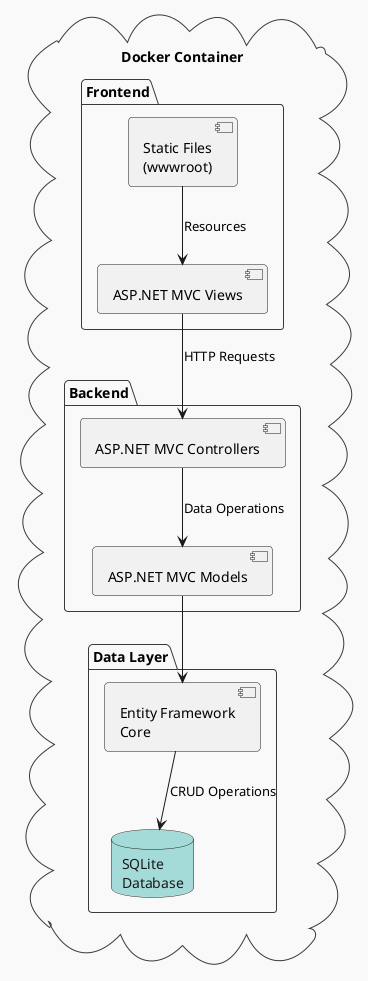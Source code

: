 @startuml Clinic Appointment System Architecture
!theme mars



cloud "Docker Container" {
  package "Frontend" {
    [ASP.NET MVC Views] as Views
    [Static Files\n(wwwroot)] as Static

}

package "Backend" {
    [ASP.NET MVC Controllers] as Controllers
    [ASP.NET MVC Models] as Models
}

package "Data Layer" {
    database "SQLite\nDatabase" as DB
    [Entity Framework\nCore] as EF
}

}

Views --> Controllers : HTTP Requests
Controllers --> Models : Data Operations
Models --> EF

EF --> DB : CRUD Operations
Static --> Views : Resources



@enduml